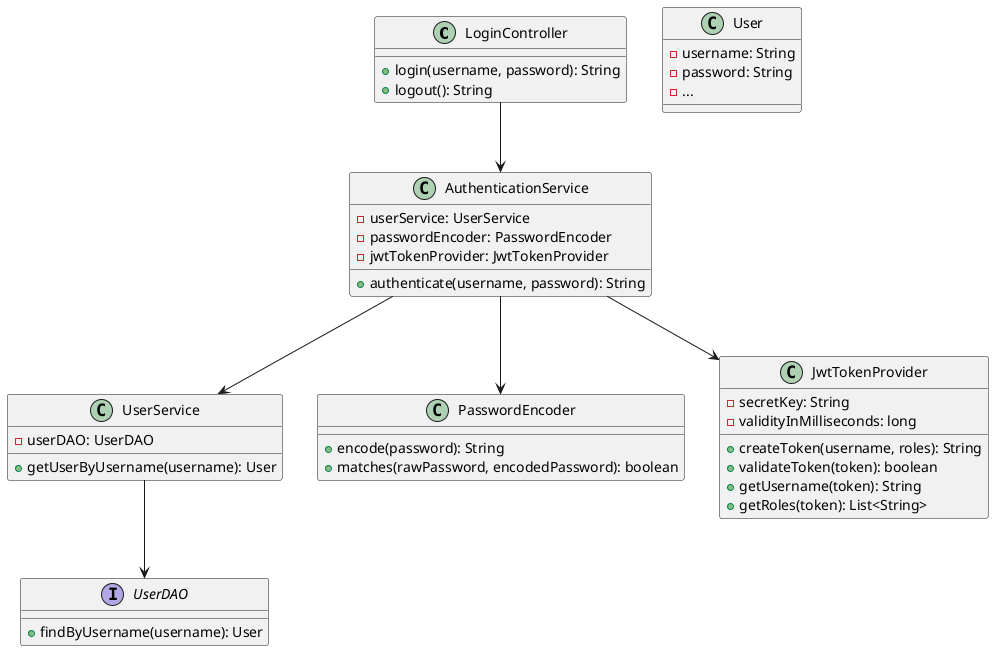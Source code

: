 @startuml

class LoginController {
  + login(username, password): String
  + logout(): String
}

class UserService {
  - userDAO: UserDAO
  + getUserByUsername(username): User
}

class AuthenticationService {
  - userService: UserService
  - passwordEncoder: PasswordEncoder
  - jwtTokenProvider: JwtTokenProvider
  + authenticate(username, password): String
}

class PasswordEncoder {
  + encode(password): String
  + matches(rawPassword, encodedPassword): boolean
}

class JwtTokenProvider {
  - secretKey: String
  - validityInMilliseconds: long
  + createToken(username, roles): String
  + validateToken(token): boolean
  + getUsername(token): String
  + getRoles(token): List<String>
}

interface UserDAO {
  + findByUsername(username): User
}

class User {
  - username: String
  - password: String
  - ...
}

LoginController --> AuthenticationService
AuthenticationService --> UserService
UserService --> UserDAO
AuthenticationService --> PasswordEncoder
AuthenticationService --> JwtTokenProvider

@enduml